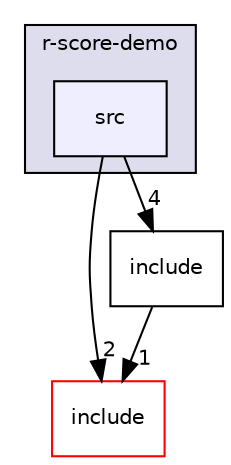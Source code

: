 digraph "r-score-demo/src" {
  compound=true
  node [ fontsize="10", fontname="Helvetica"];
  edge [ labelfontsize="10", labelfontname="Helvetica"];
  subgraph clusterdir_7897f74ce3ddb4ccd67d3ad183ffc236 {
    graph [ bgcolor="#ddddee", pencolor="black", label="r-score-demo" fontname="Helvetica", fontsize="10", URL="dir_7897f74ce3ddb4ccd67d3ad183ffc236.html"]
  dir_fef5ce2541971061095a795d8d9b17ac [shape=box, label="src", style="filled", fillcolor="#eeeeff", pencolor="black", URL="dir_fef5ce2541971061095a795d8d9b17ac.html"];
  }
  dir_d44c64559bbebec7f509842c48db8b23 [shape=box label="include" fillcolor="white" style="filled" color="red" URL="dir_d44c64559bbebec7f509842c48db8b23.html"];
  dir_d9dbb2242f533412981d429b1e05891a [shape=box label="include" URL="dir_d9dbb2242f533412981d429b1e05891a.html"];
  dir_fef5ce2541971061095a795d8d9b17ac->dir_d44c64559bbebec7f509842c48db8b23 [headlabel="2", labeldistance=1.5 headhref="dir_000039_000040.html"];
  dir_fef5ce2541971061095a795d8d9b17ac->dir_d9dbb2242f533412981d429b1e05891a [headlabel="4", labeldistance=1.5 headhref="dir_000039_000425.html"];
  dir_d9dbb2242f533412981d429b1e05891a->dir_d44c64559bbebec7f509842c48db8b23 [headlabel="1", labeldistance=1.5 headhref="dir_000425_000040.html"];
}
